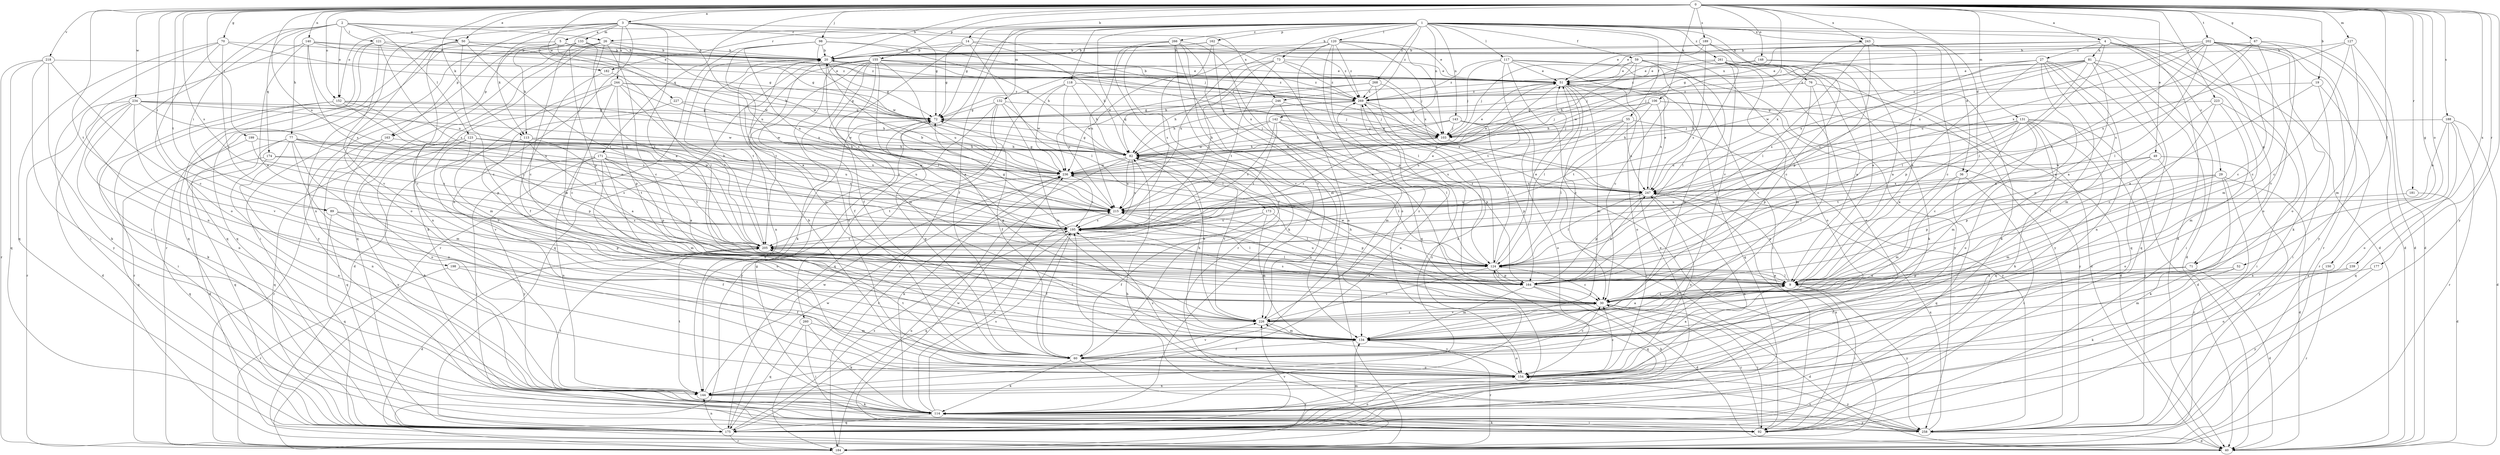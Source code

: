 strict digraph  {
0;
1;
2;
3;
4;
5;
9;
14;
19;
20;
26;
27;
29;
30;
36;
40;
49;
50;
51;
52;
55;
59;
60;
67;
70;
71;
72;
73;
76;
77;
81;
82;
89;
92;
98;
103;
106;
113;
114;
117;
118;
120;
121;
123;
124;
127;
131;
132;
133;
134;
140;
142;
143;
144;
148;
150;
152;
154;
155;
162;
163;
164;
171;
173;
174;
175;
177;
181;
182;
184;
188;
189;
195;
198;
199;
202;
205;
215;
218;
223;
226;
227;
234;
236;
239;
243;
244;
246;
247;
258;
260;
261;
266;
268;
269;
0 -> 3  [label=a];
0 -> 4  [label=a];
0 -> 14  [label=b];
0 -> 19  [label=b];
0 -> 20  [label=b];
0 -> 36  [label=d];
0 -> 49  [label=e];
0 -> 50  [label=e];
0 -> 52  [label=f];
0 -> 67  [label=g];
0 -> 70  [label=g];
0 -> 71  [label=g];
0 -> 89  [label=i];
0 -> 98  [label=j];
0 -> 103  [label=j];
0 -> 106  [label=k];
0 -> 113  [label=k];
0 -> 127  [label=m];
0 -> 131  [label=m];
0 -> 140  [label=n];
0 -> 148  [label=o];
0 -> 150  [label=o];
0 -> 152  [label=o];
0 -> 155  [label=p];
0 -> 171  [label=q];
0 -> 177  [label=r];
0 -> 181  [label=r];
0 -> 188  [label=s];
0 -> 189  [label=s];
0 -> 195  [label=s];
0 -> 198  [label=t];
0 -> 199  [label=t];
0 -> 202  [label=t];
0 -> 205  [label=t];
0 -> 215  [label=u];
0 -> 218  [label=v];
0 -> 223  [label=v];
0 -> 227  [label=w];
0 -> 234  [label=w];
0 -> 239  [label=x];
0 -> 243  [label=x];
0 -> 258  [label=y];
1 -> 26  [label=c];
1 -> 36  [label=d];
1 -> 40  [label=d];
1 -> 55  [label=f];
1 -> 59  [label=f];
1 -> 60  [label=f];
1 -> 71  [label=g];
1 -> 72  [label=g];
1 -> 73  [label=h];
1 -> 76  [label=h];
1 -> 117  [label=l];
1 -> 118  [label=l];
1 -> 120  [label=l];
1 -> 132  [label=m];
1 -> 142  [label=n];
1 -> 143  [label=n];
1 -> 162  [label=p];
1 -> 173  [label=q];
1 -> 182  [label=r];
1 -> 226  [label=v];
1 -> 243  [label=x];
1 -> 260  [label=z];
1 -> 261  [label=z];
1 -> 266  [label=z];
1 -> 268  [label=z];
1 -> 269  [label=z];
2 -> 26  [label=c];
2 -> 50  [label=e];
2 -> 77  [label=h];
2 -> 89  [label=i];
2 -> 92  [label=i];
2 -> 103  [label=j];
2 -> 121  [label=l];
2 -> 123  [label=l];
2 -> 152  [label=o];
2 -> 174  [label=q];
3 -> 5  [label=a];
3 -> 9  [label=a];
3 -> 72  [label=g];
3 -> 113  [label=k];
3 -> 133  [label=m];
3 -> 144  [label=n];
3 -> 152  [label=o];
3 -> 154  [label=o];
3 -> 163  [label=p];
3 -> 215  [label=u];
3 -> 244  [label=x];
3 -> 246  [label=x];
4 -> 27  [label=c];
4 -> 29  [label=c];
4 -> 40  [label=d];
4 -> 51  [label=e];
4 -> 81  [label=h];
4 -> 124  [label=l];
4 -> 134  [label=m];
4 -> 154  [label=o];
4 -> 246  [label=x];
5 -> 20  [label=b];
5 -> 51  [label=e];
5 -> 113  [label=k];
5 -> 163  [label=p];
5 -> 175  [label=q];
5 -> 182  [label=r];
5 -> 236  [label=w];
9 -> 30  [label=c];
9 -> 92  [label=i];
9 -> 124  [label=l];
9 -> 247  [label=x];
9 -> 258  [label=y];
14 -> 20  [label=b];
14 -> 60  [label=f];
14 -> 72  [label=g];
14 -> 82  [label=h];
14 -> 124  [label=l];
14 -> 269  [label=z];
19 -> 9  [label=a];
19 -> 92  [label=i];
19 -> 184  [label=r];
19 -> 269  [label=z];
20 -> 51  [label=e];
20 -> 72  [label=g];
20 -> 134  [label=m];
20 -> 154  [label=o];
20 -> 195  [label=s];
20 -> 205  [label=t];
20 -> 269  [label=z];
26 -> 20  [label=b];
26 -> 30  [label=c];
26 -> 114  [label=k];
26 -> 134  [label=m];
26 -> 144  [label=n];
26 -> 175  [label=q];
26 -> 269  [label=z];
27 -> 9  [label=a];
27 -> 51  [label=e];
27 -> 60  [label=f];
27 -> 103  [label=j];
27 -> 134  [label=m];
27 -> 144  [label=n];
27 -> 164  [label=p];
27 -> 175  [label=q];
27 -> 195  [label=s];
29 -> 40  [label=d];
29 -> 114  [label=k];
29 -> 134  [label=m];
29 -> 164  [label=p];
29 -> 184  [label=r];
29 -> 247  [label=x];
30 -> 9  [label=a];
30 -> 40  [label=d];
30 -> 82  [label=h];
30 -> 92  [label=i];
30 -> 195  [label=s];
30 -> 215  [label=u];
30 -> 226  [label=v];
36 -> 92  [label=i];
36 -> 134  [label=m];
36 -> 175  [label=q];
36 -> 247  [label=x];
49 -> 154  [label=o];
49 -> 164  [label=p];
49 -> 205  [label=t];
49 -> 236  [label=w];
49 -> 258  [label=y];
50 -> 20  [label=b];
50 -> 30  [label=c];
50 -> 82  [label=h];
50 -> 154  [label=o];
50 -> 175  [label=q];
50 -> 205  [label=t];
50 -> 226  [label=v];
51 -> 20  [label=b];
51 -> 30  [label=c];
51 -> 124  [label=l];
51 -> 134  [label=m];
51 -> 154  [label=o];
51 -> 175  [label=q];
51 -> 215  [label=u];
51 -> 269  [label=z];
52 -> 9  [label=a];
52 -> 114  [label=k];
52 -> 134  [label=m];
55 -> 103  [label=j];
55 -> 124  [label=l];
55 -> 195  [label=s];
55 -> 215  [label=u];
55 -> 247  [label=x];
55 -> 258  [label=y];
59 -> 51  [label=e];
59 -> 82  [label=h];
59 -> 103  [label=j];
59 -> 134  [label=m];
59 -> 154  [label=o];
59 -> 236  [label=w];
59 -> 247  [label=x];
60 -> 9  [label=a];
60 -> 30  [label=c];
60 -> 72  [label=g];
60 -> 114  [label=k];
60 -> 154  [label=o];
60 -> 184  [label=r];
60 -> 205  [label=t];
60 -> 226  [label=v];
67 -> 20  [label=b];
67 -> 30  [label=c];
67 -> 40  [label=d];
67 -> 195  [label=s];
67 -> 226  [label=v];
67 -> 247  [label=x];
70 -> 20  [label=b];
70 -> 72  [label=g];
70 -> 92  [label=i];
70 -> 154  [label=o];
70 -> 175  [label=q];
70 -> 205  [label=t];
71 -> 9  [label=a];
71 -> 40  [label=d];
71 -> 60  [label=f];
72 -> 103  [label=j];
72 -> 144  [label=n];
73 -> 51  [label=e];
73 -> 72  [label=g];
73 -> 82  [label=h];
73 -> 103  [label=j];
73 -> 195  [label=s];
73 -> 205  [label=t];
73 -> 269  [label=z];
76 -> 30  [label=c];
76 -> 40  [label=d];
76 -> 60  [label=f];
76 -> 269  [label=z];
77 -> 40  [label=d];
77 -> 82  [label=h];
77 -> 134  [label=m];
77 -> 144  [label=n];
77 -> 154  [label=o];
77 -> 175  [label=q];
77 -> 195  [label=s];
77 -> 215  [label=u];
81 -> 9  [label=a];
81 -> 40  [label=d];
81 -> 51  [label=e];
81 -> 92  [label=i];
81 -> 124  [label=l];
81 -> 175  [label=q];
81 -> 195  [label=s];
81 -> 236  [label=w];
81 -> 247  [label=x];
81 -> 269  [label=z];
82 -> 51  [label=e];
82 -> 72  [label=g];
82 -> 124  [label=l];
82 -> 184  [label=r];
82 -> 195  [label=s];
82 -> 215  [label=u];
82 -> 226  [label=v];
82 -> 236  [label=w];
89 -> 60  [label=f];
89 -> 164  [label=p];
89 -> 175  [label=q];
89 -> 195  [label=s];
92 -> 30  [label=c];
92 -> 114  [label=k];
92 -> 236  [label=w];
92 -> 247  [label=x];
98 -> 9  [label=a];
98 -> 20  [label=b];
98 -> 82  [label=h];
98 -> 184  [label=r];
98 -> 215  [label=u];
98 -> 236  [label=w];
98 -> 247  [label=x];
103 -> 82  [label=h];
103 -> 164  [label=p];
103 -> 195  [label=s];
106 -> 40  [label=d];
106 -> 72  [label=g];
106 -> 82  [label=h];
106 -> 103  [label=j];
106 -> 205  [label=t];
106 -> 247  [label=x];
106 -> 258  [label=y];
113 -> 9  [label=a];
113 -> 82  [label=h];
113 -> 114  [label=k];
113 -> 164  [label=p];
113 -> 205  [label=t];
113 -> 215  [label=u];
114 -> 51  [label=e];
114 -> 72  [label=g];
114 -> 92  [label=i];
114 -> 175  [label=q];
114 -> 195  [label=s];
114 -> 205  [label=t];
114 -> 215  [label=u];
114 -> 258  [label=y];
114 -> 269  [label=z];
117 -> 30  [label=c];
117 -> 51  [label=e];
117 -> 92  [label=i];
117 -> 103  [label=j];
117 -> 184  [label=r];
117 -> 205  [label=t];
117 -> 258  [label=y];
117 -> 269  [label=z];
118 -> 82  [label=h];
118 -> 184  [label=r];
118 -> 215  [label=u];
118 -> 236  [label=w];
118 -> 269  [label=z];
120 -> 20  [label=b];
120 -> 51  [label=e];
120 -> 103  [label=j];
120 -> 124  [label=l];
120 -> 144  [label=n];
120 -> 175  [label=q];
120 -> 215  [label=u];
120 -> 236  [label=w];
120 -> 247  [label=x];
120 -> 269  [label=z];
121 -> 20  [label=b];
121 -> 175  [label=q];
121 -> 184  [label=r];
121 -> 195  [label=s];
121 -> 226  [label=v];
121 -> 269  [label=z];
123 -> 30  [label=c];
123 -> 82  [label=h];
123 -> 154  [label=o];
123 -> 175  [label=q];
123 -> 195  [label=s];
123 -> 215  [label=u];
123 -> 226  [label=v];
123 -> 247  [label=x];
124 -> 9  [label=a];
124 -> 30  [label=c];
124 -> 51  [label=e];
124 -> 164  [label=p];
124 -> 175  [label=q];
124 -> 226  [label=v];
124 -> 236  [label=w];
124 -> 269  [label=z];
127 -> 20  [label=b];
127 -> 30  [label=c];
127 -> 40  [label=d];
127 -> 134  [label=m];
127 -> 215  [label=u];
131 -> 9  [label=a];
131 -> 30  [label=c];
131 -> 40  [label=d];
131 -> 82  [label=h];
131 -> 103  [label=j];
131 -> 114  [label=k];
131 -> 134  [label=m];
131 -> 154  [label=o];
131 -> 164  [label=p];
131 -> 175  [label=q];
131 -> 215  [label=u];
131 -> 258  [label=y];
132 -> 60  [label=f];
132 -> 72  [label=g];
132 -> 103  [label=j];
132 -> 124  [label=l];
132 -> 134  [label=m];
132 -> 175  [label=q];
132 -> 184  [label=r];
133 -> 20  [label=b];
133 -> 30  [label=c];
133 -> 92  [label=i];
133 -> 164  [label=p];
133 -> 205  [label=t];
133 -> 236  [label=w];
133 -> 258  [label=y];
134 -> 60  [label=f];
134 -> 82  [label=h];
134 -> 154  [label=o];
134 -> 184  [label=r];
140 -> 9  [label=a];
140 -> 20  [label=b];
140 -> 51  [label=e];
140 -> 72  [label=g];
140 -> 144  [label=n];
140 -> 195  [label=s];
140 -> 215  [label=u];
142 -> 82  [label=h];
142 -> 103  [label=j];
142 -> 124  [label=l];
142 -> 164  [label=p];
142 -> 195  [label=s];
142 -> 205  [label=t];
142 -> 236  [label=w];
143 -> 82  [label=h];
143 -> 92  [label=i];
143 -> 103  [label=j];
143 -> 124  [label=l];
143 -> 154  [label=o];
143 -> 236  [label=w];
144 -> 114  [label=k];
144 -> 205  [label=t];
144 -> 236  [label=w];
148 -> 9  [label=a];
148 -> 51  [label=e];
148 -> 114  [label=k];
148 -> 269  [label=z];
150 -> 164  [label=p];
150 -> 184  [label=r];
152 -> 72  [label=g];
152 -> 92  [label=i];
152 -> 184  [label=r];
152 -> 195  [label=s];
152 -> 205  [label=t];
152 -> 236  [label=w];
154 -> 20  [label=b];
154 -> 30  [label=c];
154 -> 144  [label=n];
154 -> 195  [label=s];
154 -> 226  [label=v];
154 -> 247  [label=x];
154 -> 258  [label=y];
155 -> 9  [label=a];
155 -> 51  [label=e];
155 -> 60  [label=f];
155 -> 114  [label=k];
155 -> 124  [label=l];
155 -> 134  [label=m];
155 -> 144  [label=n];
155 -> 175  [label=q];
155 -> 205  [label=t];
155 -> 215  [label=u];
155 -> 247  [label=x];
155 -> 269  [label=z];
162 -> 20  [label=b];
162 -> 164  [label=p];
162 -> 195  [label=s];
162 -> 215  [label=u];
162 -> 226  [label=v];
163 -> 82  [label=h];
163 -> 175  [label=q];
163 -> 184  [label=r];
163 -> 258  [label=y];
164 -> 30  [label=c];
164 -> 40  [label=d];
164 -> 114  [label=k];
164 -> 124  [label=l];
164 -> 134  [label=m];
164 -> 215  [label=u];
164 -> 247  [label=x];
171 -> 9  [label=a];
171 -> 92  [label=i];
171 -> 134  [label=m];
171 -> 144  [label=n];
171 -> 154  [label=o];
171 -> 164  [label=p];
171 -> 205  [label=t];
171 -> 236  [label=w];
171 -> 258  [label=y];
173 -> 60  [label=f];
173 -> 134  [label=m];
173 -> 164  [label=p];
173 -> 195  [label=s];
174 -> 144  [label=n];
174 -> 175  [label=q];
174 -> 195  [label=s];
174 -> 236  [label=w];
175 -> 134  [label=m];
175 -> 144  [label=n];
175 -> 154  [label=o];
175 -> 184  [label=r];
175 -> 195  [label=s];
175 -> 226  [label=v];
175 -> 236  [label=w];
177 -> 9  [label=a];
177 -> 258  [label=y];
181 -> 40  [label=d];
181 -> 215  [label=u];
182 -> 60  [label=f];
182 -> 124  [label=l];
184 -> 215  [label=u];
188 -> 40  [label=d];
188 -> 103  [label=j];
188 -> 154  [label=o];
188 -> 175  [label=q];
188 -> 184  [label=r];
188 -> 215  [label=u];
189 -> 9  [label=a];
189 -> 20  [label=b];
189 -> 30  [label=c];
189 -> 51  [label=e];
189 -> 195  [label=s];
195 -> 51  [label=e];
195 -> 60  [label=f];
195 -> 72  [label=g];
195 -> 124  [label=l];
195 -> 175  [label=q];
195 -> 205  [label=t];
198 -> 9  [label=a];
198 -> 60  [label=f];
198 -> 184  [label=r];
199 -> 82  [label=h];
199 -> 175  [label=q];
199 -> 195  [label=s];
202 -> 20  [label=b];
202 -> 30  [label=c];
202 -> 40  [label=d];
202 -> 72  [label=g];
202 -> 114  [label=k];
202 -> 124  [label=l];
202 -> 154  [label=o];
202 -> 184  [label=r];
202 -> 205  [label=t];
202 -> 215  [label=u];
202 -> 247  [label=x];
202 -> 258  [label=y];
205 -> 20  [label=b];
205 -> 40  [label=d];
205 -> 124  [label=l];
215 -> 20  [label=b];
215 -> 124  [label=l];
215 -> 195  [label=s];
218 -> 30  [label=c];
218 -> 51  [label=e];
218 -> 114  [label=k];
218 -> 175  [label=q];
218 -> 184  [label=r];
218 -> 258  [label=y];
223 -> 30  [label=c];
223 -> 72  [label=g];
223 -> 92  [label=i];
223 -> 134  [label=m];
223 -> 164  [label=p];
226 -> 9  [label=a];
226 -> 30  [label=c];
226 -> 72  [label=g];
226 -> 82  [label=h];
226 -> 134  [label=m];
226 -> 205  [label=t];
226 -> 269  [label=z];
227 -> 72  [label=g];
227 -> 164  [label=p];
227 -> 236  [label=w];
234 -> 40  [label=d];
234 -> 72  [label=g];
234 -> 82  [label=h];
234 -> 114  [label=k];
234 -> 144  [label=n];
234 -> 184  [label=r];
234 -> 215  [label=u];
234 -> 226  [label=v];
234 -> 236  [label=w];
236 -> 51  [label=e];
236 -> 72  [label=g];
236 -> 114  [label=k];
236 -> 195  [label=s];
236 -> 205  [label=t];
236 -> 247  [label=x];
239 -> 9  [label=a];
239 -> 154  [label=o];
243 -> 9  [label=a];
243 -> 20  [label=b];
243 -> 30  [label=c];
243 -> 124  [label=l];
243 -> 164  [label=p];
243 -> 247  [label=x];
244 -> 30  [label=c];
244 -> 40  [label=d];
244 -> 72  [label=g];
244 -> 134  [label=m];
244 -> 164  [label=p];
244 -> 205  [label=t];
244 -> 247  [label=x];
244 -> 269  [label=z];
246 -> 72  [label=g];
246 -> 103  [label=j];
246 -> 134  [label=m];
246 -> 184  [label=r];
247 -> 51  [label=e];
247 -> 124  [label=l];
247 -> 144  [label=n];
247 -> 164  [label=p];
247 -> 215  [label=u];
258 -> 40  [label=d];
258 -> 82  [label=h];
258 -> 154  [label=o];
258 -> 195  [label=s];
258 -> 247  [label=x];
260 -> 92  [label=i];
260 -> 114  [label=k];
260 -> 134  [label=m];
260 -> 175  [label=q];
261 -> 9  [label=a];
261 -> 51  [label=e];
261 -> 103  [label=j];
261 -> 114  [label=k];
261 -> 124  [label=l];
261 -> 134  [label=m];
261 -> 154  [label=o];
261 -> 258  [label=y];
266 -> 20  [label=b];
266 -> 30  [label=c];
266 -> 60  [label=f];
266 -> 114  [label=k];
266 -> 134  [label=m];
266 -> 154  [label=o];
266 -> 184  [label=r];
266 -> 226  [label=v];
268 -> 82  [label=h];
268 -> 103  [label=j];
268 -> 144  [label=n];
268 -> 236  [label=w];
268 -> 269  [label=z];
269 -> 72  [label=g];
269 -> 82  [label=h];
269 -> 103  [label=j];
269 -> 144  [label=n];
269 -> 247  [label=x];
}
